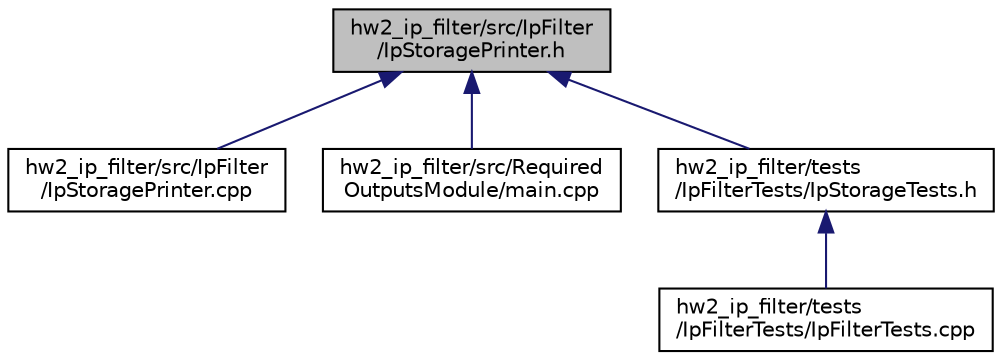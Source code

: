 digraph "hw2_ip_filter/src/IpFilter/IpStoragePrinter.h"
{
 // INTERACTIVE_SVG=YES
  edge [fontname="Helvetica",fontsize="10",labelfontname="Helvetica",labelfontsize="10"];
  node [fontname="Helvetica",fontsize="10",shape=record];
  Node17 [label="hw2_ip_filter/src/IpFilter\l/IpStoragePrinter.h",height=0.2,width=0.4,color="black", fillcolor="grey75", style="filled", fontcolor="black"];
  Node17 -> Node18 [dir="back",color="midnightblue",fontsize="10",style="solid",fontname="Helvetica"];
  Node18 [label="hw2_ip_filter/src/IpFilter\l/IpStoragePrinter.cpp",height=0.2,width=0.4,color="black", fillcolor="white", style="filled",URL="$_ip_storage_printer_8cpp.html"];
  Node17 -> Node19 [dir="back",color="midnightblue",fontsize="10",style="solid",fontname="Helvetica"];
  Node19 [label="hw2_ip_filter/src/Required\lOutputsModule/main.cpp",height=0.2,width=0.4,color="black", fillcolor="white", style="filled",URL="$hw2__ip__filter_2src_2_required_outputs_module_2main_8cpp.html"];
  Node17 -> Node20 [dir="back",color="midnightblue",fontsize="10",style="solid",fontname="Helvetica"];
  Node20 [label="hw2_ip_filter/tests\l/IpFilterTests/IpStorageTests.h",height=0.2,width=0.4,color="black", fillcolor="white", style="filled",URL="$_ip_storage_tests_8h.html"];
  Node20 -> Node21 [dir="back",color="midnightblue",fontsize="10",style="solid",fontname="Helvetica"];
  Node21 [label="hw2_ip_filter/tests\l/IpFilterTests/IpFilterTests.cpp",height=0.2,width=0.4,color="black", fillcolor="white", style="filled",URL="$_ip_filter_tests_8cpp.html"];
}

